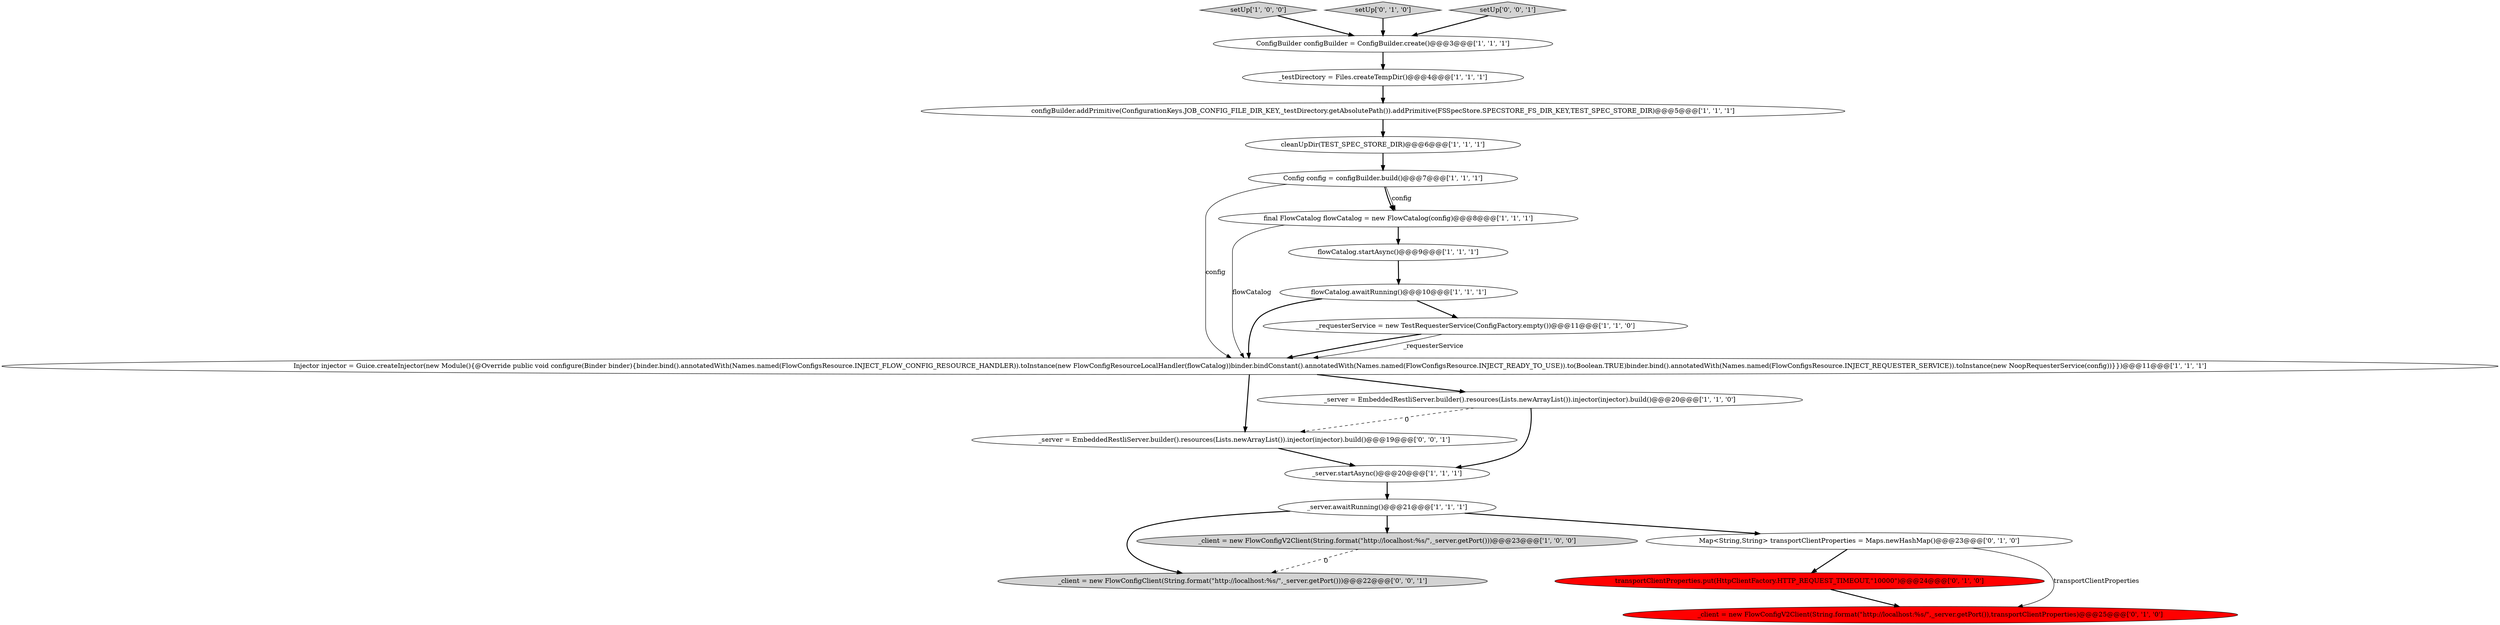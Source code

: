 digraph {
3 [style = filled, label = "Config config = configBuilder.build()@@@7@@@['1', '1', '1']", fillcolor = white, shape = ellipse image = "AAA0AAABBB1BBB"];
8 [style = filled, label = "configBuilder.addPrimitive(ConfigurationKeys.JOB_CONFIG_FILE_DIR_KEY,_testDirectory.getAbsolutePath()).addPrimitive(FSSpecStore.SPECSTORE_FS_DIR_KEY,TEST_SPEC_STORE_DIR)@@@5@@@['1', '1', '1']", fillcolor = white, shape = ellipse image = "AAA0AAABBB1BBB"];
12 [style = filled, label = "Injector injector = Guice.createInjector(new Module(){@Override public void configure(Binder binder){binder.bind().annotatedWith(Names.named(FlowConfigsResource.INJECT_FLOW_CONFIG_RESOURCE_HANDLER)).toInstance(new FlowConfigResourceLocalHandler(flowCatalog))binder.bindConstant().annotatedWith(Names.named(FlowConfigsResource.INJECT_READY_TO_USE)).to(Boolean.TRUE)binder.bind().annotatedWith(Names.named(FlowConfigsResource.INJECT_REQUESTER_SERVICE)).toInstance(new NoopRequesterService(config))}})@@@11@@@['1', '1', '1']", fillcolor = white, shape = ellipse image = "AAA0AAABBB1BBB"];
5 [style = filled, label = "flowCatalog.startAsync()@@@9@@@['1', '1', '1']", fillcolor = white, shape = ellipse image = "AAA0AAABBB1BBB"];
16 [style = filled, label = "_client = new FlowConfigV2Client(String.format(\"http://localhost:%s/\",_server.getPort()),transportClientProperties)@@@25@@@['0', '1', '0']", fillcolor = red, shape = ellipse image = "AAA1AAABBB2BBB"];
7 [style = filled, label = "_testDirectory = Files.createTempDir()@@@4@@@['1', '1', '1']", fillcolor = white, shape = ellipse image = "AAA0AAABBB1BBB"];
14 [style = filled, label = "cleanUpDir(TEST_SPEC_STORE_DIR)@@@6@@@['1', '1', '1']", fillcolor = white, shape = ellipse image = "AAA0AAABBB1BBB"];
10 [style = filled, label = "ConfigBuilder configBuilder = ConfigBuilder.create()@@@3@@@['1', '1', '1']", fillcolor = white, shape = ellipse image = "AAA0AAABBB1BBB"];
13 [style = filled, label = "_server.awaitRunning()@@@21@@@['1', '1', '1']", fillcolor = white, shape = ellipse image = "AAA0AAABBB1BBB"];
20 [style = filled, label = "_server = EmbeddedRestliServer.builder().resources(Lists.newArrayList()).injector(injector).build()@@@19@@@['0', '0', '1']", fillcolor = white, shape = ellipse image = "AAA0AAABBB3BBB"];
11 [style = filled, label = "_server = EmbeddedRestliServer.builder().resources(Lists.newArrayList()).injector(injector).build()@@@20@@@['1', '1', '0']", fillcolor = white, shape = ellipse image = "AAA0AAABBB1BBB"];
1 [style = filled, label = "setUp['1', '0', '0']", fillcolor = lightgray, shape = diamond image = "AAA0AAABBB1BBB"];
6 [style = filled, label = "flowCatalog.awaitRunning()@@@10@@@['1', '1', '1']", fillcolor = white, shape = ellipse image = "AAA0AAABBB1BBB"];
17 [style = filled, label = "setUp['0', '1', '0']", fillcolor = lightgray, shape = diamond image = "AAA0AAABBB2BBB"];
2 [style = filled, label = "_client = new FlowConfigV2Client(String.format(\"http://localhost:%s/\",_server.getPort()))@@@23@@@['1', '0', '0']", fillcolor = lightgray, shape = ellipse image = "AAA0AAABBB1BBB"];
4 [style = filled, label = "_server.startAsync()@@@20@@@['1', '1', '1']", fillcolor = white, shape = ellipse image = "AAA0AAABBB1BBB"];
18 [style = filled, label = "transportClientProperties.put(HttpClientFactory.HTTP_REQUEST_TIMEOUT,\"10000\")@@@24@@@['0', '1', '0']", fillcolor = red, shape = ellipse image = "AAA1AAABBB2BBB"];
19 [style = filled, label = "setUp['0', '0', '1']", fillcolor = lightgray, shape = diamond image = "AAA0AAABBB3BBB"];
15 [style = filled, label = "Map<String,String> transportClientProperties = Maps.newHashMap()@@@23@@@['0', '1', '0']", fillcolor = white, shape = ellipse image = "AAA0AAABBB2BBB"];
0 [style = filled, label = "final FlowCatalog flowCatalog = new FlowCatalog(config)@@@8@@@['1', '1', '1']", fillcolor = white, shape = ellipse image = "AAA0AAABBB1BBB"];
9 [style = filled, label = "_requesterService = new TestRequesterService(ConfigFactory.empty())@@@11@@@['1', '1', '0']", fillcolor = white, shape = ellipse image = "AAA0AAABBB1BBB"];
21 [style = filled, label = "_client = new FlowConfigClient(String.format(\"http://localhost:%s/\",_server.getPort()))@@@22@@@['0', '0', '1']", fillcolor = lightgray, shape = ellipse image = "AAA0AAABBB3BBB"];
14->3 [style = bold, label=""];
17->10 [style = bold, label=""];
11->20 [style = dashed, label="0"];
11->4 [style = bold, label=""];
4->13 [style = bold, label=""];
12->11 [style = bold, label=""];
12->20 [style = bold, label=""];
8->14 [style = bold, label=""];
19->10 [style = bold, label=""];
7->8 [style = bold, label=""];
10->7 [style = bold, label=""];
15->18 [style = bold, label=""];
3->0 [style = bold, label=""];
20->4 [style = bold, label=""];
18->16 [style = bold, label=""];
3->12 [style = solid, label="config"];
5->6 [style = bold, label=""];
2->21 [style = dashed, label="0"];
3->0 [style = solid, label="config"];
9->12 [style = solid, label="_requesterService"];
9->12 [style = bold, label=""];
13->15 [style = bold, label=""];
0->12 [style = solid, label="flowCatalog"];
6->9 [style = bold, label=""];
13->21 [style = bold, label=""];
1->10 [style = bold, label=""];
15->16 [style = solid, label="transportClientProperties"];
0->5 [style = bold, label=""];
13->2 [style = bold, label=""];
6->12 [style = bold, label=""];
}
